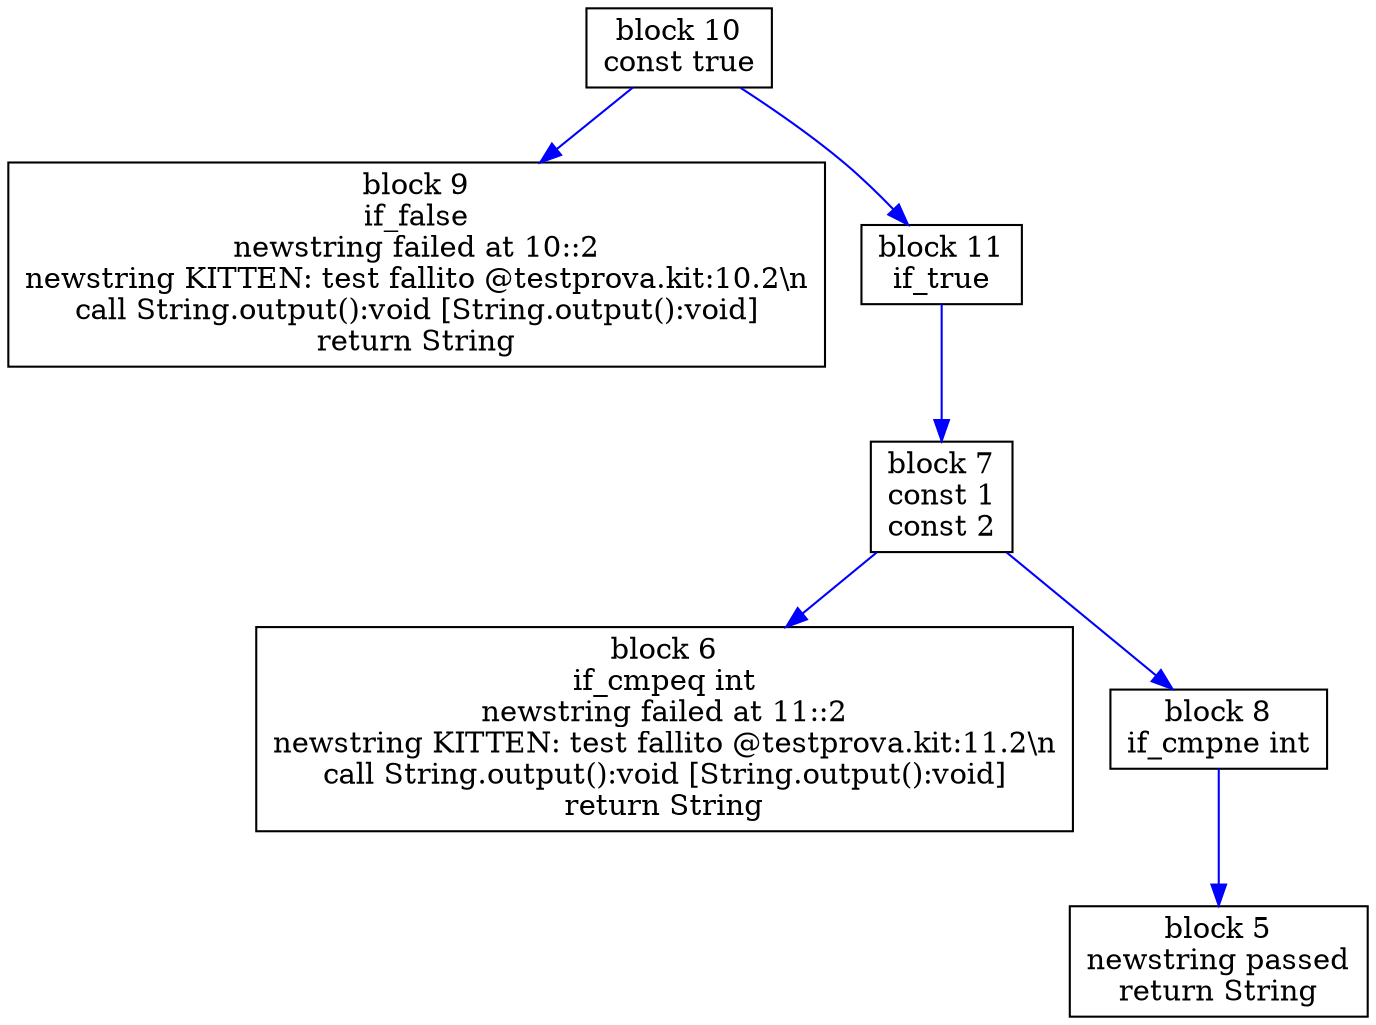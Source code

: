 digraph "testprova.prova2():void" {
size = "11,7.5";
codeblock_10 [ shape = box, label = "block 10\nconst true"];
codeblock_9 [ shape = box, label = "block 9\nif_false\nnewstring failed at 10::2\nnewstring KITTEN: test fallito @testprova.kit:10.2\\n\ncall String.output():void [String.output():void]\nreturn String"];
codeblock_10->codeblock_9 [color = blue label = "" fontsize = 8]
codeblock_11 [ shape = box, label = "block 11\nif_true"];
codeblock_7 [ shape = box, label = "block 7\nconst 1\nconst 2"];
codeblock_6 [ shape = box, label = "block 6\nif_cmpeq int\nnewstring failed at 11::2\nnewstring KITTEN: test fallito @testprova.kit:11.2\\n\ncall String.output():void [String.output():void]\nreturn String"];
codeblock_7->codeblock_6 [color = blue label = "" fontsize = 8]
codeblock_8 [ shape = box, label = "block 8\nif_cmpne int"];
codeblock_5 [ shape = box, label = "block 5\nnewstring passed\nreturn String"];
codeblock_8->codeblock_5 [color = blue label = "" fontsize = 8]
codeblock_7->codeblock_8 [color = blue label = "" fontsize = 8]
codeblock_11->codeblock_7 [color = blue label = "" fontsize = 8]
codeblock_10->codeblock_11 [color = blue label = "" fontsize = 8]
}